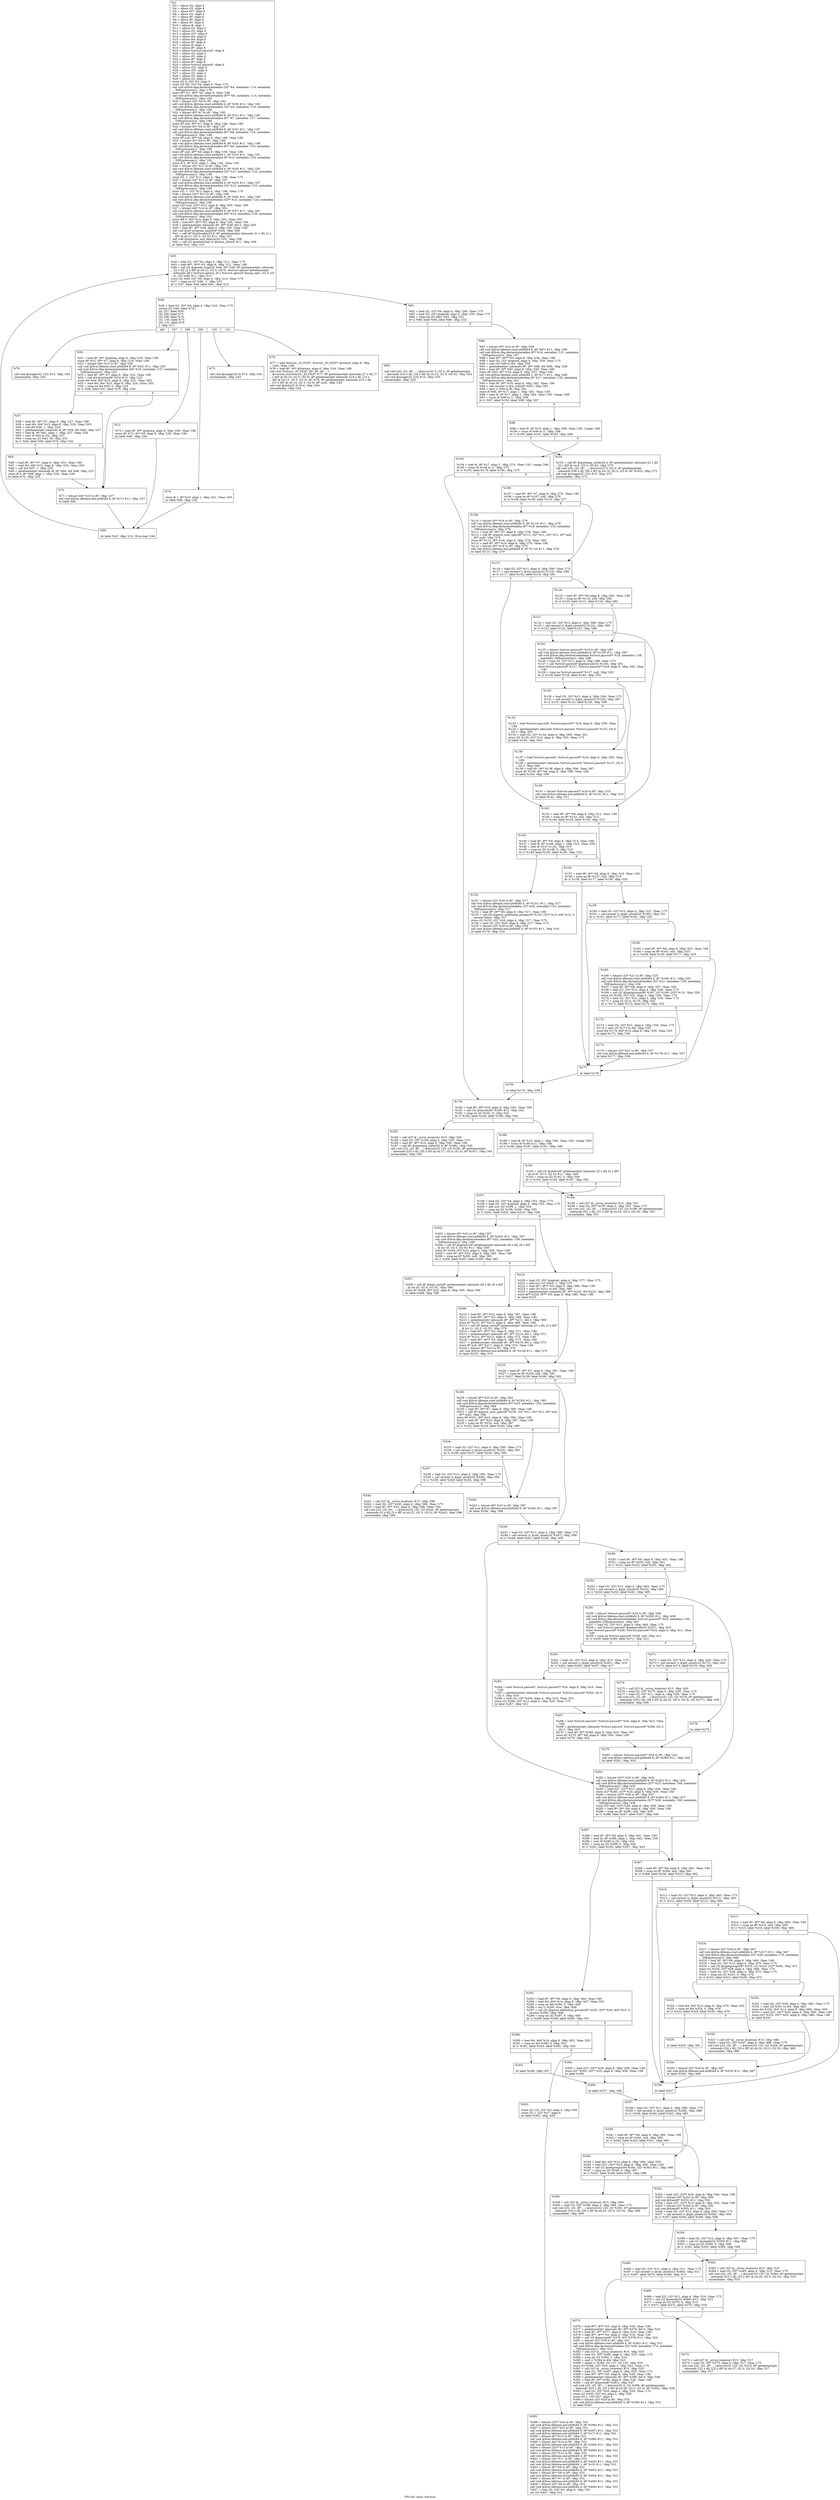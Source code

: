 digraph "CFG for 'main' function" {
	label="CFG for 'main' function";

	Node0x228e5c0 [shape=record,label="{%2:\l  %3 = alloca i32, align 4\l  %4 = alloca i32, align 4\l  %5 = alloca i8**, align 8\l  %6 = alloca i32, align 4\l  %7 = alloca i8*, align 8\l  %8 = alloca i8*, align 8\l  %9 = alloca i8*, align 8\l  %10 = alloca i8, align 1\l  %11 = alloca i32, align 4\l  %12 = alloca i32, align 4\l  %13 = alloca i32*, align 8\l  %14 = alloca i64, align 8\l  %15 = alloca i64, align 8\l  %16 = alloca i8*, align 8\l  %17 = alloca i8, align 1\l  %18 = alloca i8*, align 8\l  %19 = alloca %struct.passwd*, align 8\l  %20 = alloca i32, align 4\l  %21 = alloca i32, align 4\l  %22 = alloca i8*, align 8\l  %23 = alloca i8*, align 8\l  %24 = alloca %struct.passwd*, align 8\l  %25 = alloca i32*, align 8\l  %26 = alloca i32*, align 8\l  %27 = alloca i32, align 4\l  %28 = alloca i32, align 4\l  %29 = alloca i32, align 4\l  store i32 0, i32* %3, align 4\l  store i32 %0, i32* %4, align 4, !tbaa !175\l  call void @llvm.dbg.declare(metadata i32* %4, metadata !114, metadata\l... !DIExpression()), !dbg !179\l  store i8** %1, i8*** %5, align 8, !tbaa !180\l  call void @llvm.dbg.declare(metadata i8*** %5, metadata !115, metadata\l... !DIExpression()), !dbg !182\l  %30 = bitcast i32* %6 to i8*, !dbg !183\l  call void @llvm.lifetime.start.p0i8(i64 4, i8* %30) #11, !dbg !183\l  call void @llvm.dbg.declare(metadata i32* %6, metadata !116, metadata\l... !DIExpression()), !dbg !184\l  %31 = bitcast i8** %7 to i8*, !dbg !185\l  call void @llvm.lifetime.start.p0i8(i64 8, i8* %31) #11, !dbg !185\l  call void @llvm.dbg.declare(metadata i8** %7, metadata !117, metadata\l... !DIExpression()), !dbg !186\l  store i8* null, i8** %7, align 8, !dbg !186, !tbaa !180\l  %32 = bitcast i8** %8 to i8*, !dbg !187\l  call void @llvm.lifetime.start.p0i8(i64 8, i8* %32) #11, !dbg !187\l  call void @llvm.dbg.declare(metadata i8** %8, metadata !118, metadata\l... !DIExpression()), !dbg !188\l  store i8* null, i8** %8, align 8, !dbg !188, !tbaa !180\l  %33 = bitcast i8** %9 to i8*, !dbg !189\l  call void @llvm.lifetime.start.p0i8(i64 8, i8* %33) #11, !dbg !189\l  call void @llvm.dbg.declare(metadata i8** %9, metadata !119, metadata\l... !DIExpression()), !dbg !190\l  store i8* null, i8** %9, align 8, !dbg !190, !tbaa !180\l  call void @llvm.lifetime.start.p0i8(i64 1, i8* %10) #11, !dbg !191\l  call void @llvm.dbg.declare(metadata i8* %10, metadata !120, metadata\l... !DIExpression()), !dbg !192\l  store i8 0, i8* %10, align 1, !dbg !192, !tbaa !193\l  %34 = bitcast i32* %11 to i8*, !dbg !195\l  call void @llvm.lifetime.start.p0i8(i64 4, i8* %34) #11, !dbg !195\l  call void @llvm.dbg.declare(metadata i32* %11, metadata !122, metadata\l... !DIExpression()), !dbg !196\l  store i32 -1, i32* %11, align 4, !dbg !196, !tbaa !175\l  %35 = bitcast i32* %12 to i8*, !dbg !197\l  call void @llvm.lifetime.start.p0i8(i64 4, i8* %35) #11, !dbg !197\l  call void @llvm.dbg.declare(metadata i32* %12, metadata !123, metadata\l... !DIExpression()), !dbg !198\l  store i32 -1, i32* %12, align 4, !dbg !198, !tbaa !175\l  %36 = bitcast i32** %13 to i8*, !dbg !199\l  call void @llvm.lifetime.start.p0i8(i64 8, i8* %36) #11, !dbg !199\l  call void @llvm.dbg.declare(metadata i32** %13, metadata !124, metadata\l... !DIExpression()), !dbg !200\l  store i32* null, i32** %13, align 8, !dbg !200, !tbaa !180\l  %37 = bitcast i64* %14 to i8*, !dbg !201\l  call void @llvm.lifetime.start.p0i8(i64 8, i8* %37) #11, !dbg !201\l  call void @llvm.dbg.declare(metadata i64* %14, metadata !126, metadata\l... !DIExpression()), !dbg !202\l  store i64 0, i64* %14, align 8, !dbg !202, !tbaa !203\l  %38 = load i8**, i8*** %5, align 8, !dbg !205, !tbaa !180\l  %39 = getelementptr inbounds i8*, i8** %38, i64 0, !dbg !205\l  %40 = load i8*, i8** %39, align 8, !dbg !205, !tbaa !180\l  call void @set_program_name(i8* %40), !dbg !206\l  %41 = call i8* @setlocale(i32 6, i8* getelementptr inbounds ([1 x i8], [1 x\l... i8]* @.str.11, i32 0, i32 0)) #11, !dbg !207\l  call void @initialize_exit_failure(i32 125), !dbg !208\l  %42 = call i32 @atexit(void ()* @close_stdout) #11, !dbg !209\l  br label %43, !dbg !210\l}"];
	Node0x228e5c0 -> Node0x228e610;
	Node0x228e610 [shape=record,label="{%43:\l\l  %44 = load i32, i32* %4, align 4, !dbg !211, !tbaa !175\l  %45 = load i8**, i8*** %5, align 8, !dbg !212, !tbaa !180\l  %46 = call i32 @getopt_long(i32 %44, i8** %45, i8* getelementptr inbounds\l... ([2 x i8], [2 x i8]* @.str.12, i32 0, i32 0), %struct.option* getelementptr\l... inbounds ([6 x %struct.option], [6 x %struct.option]* @long_opts, i32 0, i32\l... 0), i32* null) #11, !dbg !213\l  store i32 %46, i32* %6, align 4, !dbg !214, !tbaa !175\l  %47 = icmp ne i32 %46, -1, !dbg !215\l  br i1 %47, label %48, label %81, !dbg !210\l|{<s0>T|<s1>F}}"];
	Node0x228e610:s0 -> Node0x228e660;
	Node0x228e610:s1 -> Node0x228e9d0;
	Node0x228e660 [shape=record,label="{%48:\l\l  %49 = load i32, i32* %6, align 4, !dbg !216, !tbaa !175\l  switch i32 %49, label %79 [\l    i32 257, label %50\l    i32 256, label %72\l    i32 258, label %74\l    i32 -130, label %75\l    i32 -131, label %76\l  ], !dbg !217\l|{<s0>def|<s1>257|<s2>256|<s3>258|<s4>-130|<s5>-131}}"];
	Node0x228e660:s0 -> Node0x228e930;
	Node0x228e660:s1 -> Node0x228e6b0;
	Node0x228e660:s2 -> Node0x228e7f0;
	Node0x228e660:s3 -> Node0x228e840;
	Node0x228e660:s4 -> Node0x228e890;
	Node0x228e660:s5 -> Node0x228e8e0;
	Node0x228e6b0 [shape=record,label="{%50:\l\l  %51 = load i8*, i8** @optarg, align 8, !dbg !218, !tbaa !180\l  store i8* %51, i8** %7, align 8, !dbg !219, !tbaa !180\l  %52 = bitcast i64* %15 to i8*, !dbg !220\l  call void @llvm.lifetime.start.p0i8(i64 8, i8* %52) #11, !dbg !220\l  call void @llvm.dbg.declare(metadata i64* %15, metadata !127, metadata\l... !DIExpression()), !dbg !221\l  %53 = load i8*, i8** %7, align 8, !dbg !222, !tbaa !180\l  %54 = call i64 @strlen(i8* %53) #12, !dbg !223\l  store i64 %54, i64* %15, align 8, !dbg !221, !tbaa !203\l  %55 = load i64, i64* %15, align 8, !dbg !224, !tbaa !203\l  %56 = icmp ne i64 %55, 0, !dbg !224\l  br i1 %56, label %57, label %70, !dbg !226\l|{<s0>T|<s1>F}}"];
	Node0x228e6b0:s0 -> Node0x228e700;
	Node0x228e6b0:s1 -> Node0x228e7a0;
	Node0x228e700 [shape=record,label="{%57:\l\l  %58 = load i8*, i8** %7, align 8, !dbg !227, !tbaa !180\l  %59 = load i64, i64* %15, align 8, !dbg !228, !tbaa !203\l  %60 = sub i64 %59, 1, !dbg !229\l  %61 = getelementptr inbounds i8, i8* %58, i64 %60, !dbg !227\l  %62 = load i8, i8* %61, align 1, !dbg !227, !tbaa !230\l  %63 = sext i8 %62 to i32, !dbg !227\l  %64 = icmp eq i32 %63, 58, !dbg !231\l  br i1 %64, label %65, label %70, !dbg !232\l|{<s0>T|<s1>F}}"];
	Node0x228e700:s0 -> Node0x228e750;
	Node0x228e700:s1 -> Node0x228e7a0;
	Node0x228e750 [shape=record,label="{%65:\l\l  %66 = load i8*, i8** %7, align 8, !dbg !233, !tbaa !180\l  %67 = load i64, i64* %15, align 8, !dbg !234, !tbaa !203\l  %68 = sub i64 %67, 1, !dbg !235\l  %69 = getelementptr inbounds i8, i8* %66, i64 %68, !dbg !233\l  store i8 0, i8* %69, align 1, !dbg !236, !tbaa !230\l  br label %70, !dbg !233\l}"];
	Node0x228e750 -> Node0x228e7a0;
	Node0x228e7a0 [shape=record,label="{%70:\l\l  %71 = bitcast i64* %15 to i8*, !dbg !237\l  call void @llvm.lifetime.end.p0i8(i64 8, i8* %71) #11, !dbg !237\l  br label %80\l}"];
	Node0x228e7a0 -> Node0x228e980;
	Node0x228e7f0 [shape=record,label="{%72:\l\l  %73 = load i8*, i8** @optarg, align 8, !dbg !238, !tbaa !180\l  store i8* %73, i8** %9, align 8, !dbg !239, !tbaa !180\l  br label %80, !dbg !240\l}"];
	Node0x228e7f0 -> Node0x228e980;
	Node0x228e840 [shape=record,label="{%74:\l\l  store i8 1, i8* %10, align 1, !dbg !241, !tbaa !193\l  br label %80, !dbg !242\l}"];
	Node0x228e840 -> Node0x228e980;
	Node0x228e890 [shape=record,label="{%75:\l\l  call void @usage(i32 0) #13, !dbg !243\l  unreachable, !dbg !243\l}"];
	Node0x228e8e0 [shape=record,label="{%76:\l\l  %77 = load %struct._IO_FILE*, %struct._IO_FILE** @stdout, align 8, !dbg\l... !244, !tbaa !180\l  %78 = load i8*, i8** @Version, align 8, !dbg !244, !tbaa !180\l  call void (%struct._IO_FILE*, i8*, i8*, i8*, ...)\l... @version_etc(%struct._IO_FILE* %77, i8* getelementptr inbounds ([7 x i8], [7\l... x i8]* @.str.10, i32 0, i32 0), i8* getelementptr inbounds ([14 x i8], [14 x\l... i8]* @.str.13, i32 0, i32 0), i8* %78, i8* getelementptr inbounds ([15 x i8],\l... [15 x i8]* @.str.14, i32 0, i32 0), i8* null), !dbg !244\l  call void @exit(i32 0) #14, !dbg !244\l  unreachable, !dbg !244\l}"];
	Node0x228e930 [shape=record,label="{%79:\l\l  call void @usage(i32 125) #13, !dbg !245\l  unreachable, !dbg !245\l}"];
	Node0x228e980 [shape=record,label="{%80:\l\l  br label %43, !dbg !210, !llvm.loop !246\l}"];
	Node0x228e980 -> Node0x228e610;
	Node0x228e9d0 [shape=record,label="{%81:\l\l  %82 = load i32, i32* %4, align 4, !dbg !248, !tbaa !175\l  %83 = load i32, i32* @optind, align 4, !dbg !250, !tbaa !175\l  %84 = icmp sle i32 %82, %83, !dbg !251\l  br i1 %84, label %85, label %86, !dbg !252\l|{<s0>T|<s1>F}}"];
	Node0x228e9d0:s0 -> Node0x228ea20;
	Node0x228e9d0:s1 -> Node0x228ea70;
	Node0x228ea20 [shape=record,label="{%85:\l\l  call void (i32, i32, i8*, ...) @error(i32 0, i32 0, i8* getelementptr\l... inbounds ([16 x i8], [16 x i8]* @.str.15, i32 0, i32 0)), !dbg !253\l  call void @usage(i32 125) #13, !dbg !255\l  unreachable, !dbg !255\l}"];
	Node0x228ea70 [shape=record,label="{%86:\l\l  %87 = bitcast i8** %16 to i8*, !dbg !256\l  call void @llvm.lifetime.start.p0i8(i64 8, i8* %87) #11, !dbg !256\l  call void @llvm.dbg.declare(metadata i8** %16, metadata !131, metadata\l... !DIExpression()), !dbg !257\l  %88 = load i8**, i8*** %5, align 8, !dbg !258, !tbaa !180\l  %89 = load i32, i32* @optind, align 4, !dbg !259, !tbaa !175\l  %90 = sext i32 %89 to i64, !dbg !258\l  %91 = getelementptr inbounds i8*, i8** %88, i64 %90, !dbg !258\l  %92 = load i8*, i8** %91, align 8, !dbg !258, !tbaa !180\l  store i8* %92, i8** %16, align 8, !dbg !257, !tbaa !180\l  call void @llvm.lifetime.start.p0i8(i64 1, i8* %17) #11, !dbg !260\l  call void @llvm.dbg.declare(metadata i8* %17, metadata !132, metadata\l... !DIExpression()), !dbg !261\l  %93 = load i8*, i8** %16, align 8, !dbg !262, !tbaa !180\l  %94 = call zeroext i1 @is_root(i8* %93), !dbg !263\l  %95 = zext i1 %94 to i8, !dbg !261\l  store i8 %95, i8* %17, align 1, !dbg !261, !tbaa !193\l  %96 = load i8, i8* %17, align 1, !dbg !264, !tbaa !193, !range !266\l  %97 = trunc i8 %96 to i1, !dbg !264\l  br i1 %97, label %103, label %98, !dbg !267\l|{<s0>T|<s1>F}}"];
	Node0x228ea70:s0 -> Node0x228eb60;
	Node0x228ea70:s1 -> Node0x228eac0;
	Node0x228eac0 [shape=record,label="{%98:\l\l  %99 = load i8, i8* %10, align 1, !dbg !268, !tbaa !193, !range !266\l  %100 = trunc i8 %99 to i1, !dbg !268\l  br i1 %100, label %101, label %103, !dbg !269\l|{<s0>T|<s1>F}}"];
	Node0x228eac0:s0 -> Node0x228eb10;
	Node0x228eac0:s1 -> Node0x228eb60;
	Node0x228eb10 [shape=record,label="{%101:\l\l  %102 = call i8* @quotearg_style(i32 4, i8* getelementptr inbounds ([2 x i8],\l... [2 x i8]* @.str.6, i32 0, i32 0)), !dbg !270\l  call void (i32, i32, i8*, ...) @error(i32 0, i32 0, i8* getelementptr\l... inbounds ([56 x i8], [56 x i8]* @.str.16, i32 0, i32 0), i8* %102), !dbg !272\l  call void @usage(i32 125) #13, !dbg !273\l  unreachable, !dbg !273\l}"];
	Node0x228eb60 [shape=record,label="{%103:\l\l  %104 = load i8, i8* %17, align 1, !dbg !274, !tbaa !193, !range !266\l  %105 = trunc i8 %104 to i1, !dbg !274\l  br i1 %105, label %179, label %106, !dbg !275\l|{<s0>T|<s1>F}}"];
	Node0x228eb60:s0 -> Node0x228f240;
	Node0x228eb60:s1 -> Node0x228ebb0;
	Node0x228ebb0 [shape=record,label="{%106:\l\l  %107 = load i8*, i8** %7, align 8, !dbg !276, !tbaa !180\l  %108 = icmp ne i8* %107, null, !dbg !276\l  br i1 %108, label %109, label %115, !dbg !277\l|{<s0>T|<s1>F}}"];
	Node0x228ebb0:s0 -> Node0x228ec00;
	Node0x228ebb0:s1 -> Node0x228ec50;
	Node0x228ec00 [shape=record,label="{%109:\l\l  %110 = bitcast i8** %18 to i8*, !dbg !278\l  call void @llvm.lifetime.start.p0i8(i64 8, i8* %110) #11, !dbg !278\l  call void @llvm.dbg.declare(metadata i8** %18, metadata !133, metadata\l... !DIExpression()), !dbg !278\l  %111 = load i8*, i8** %7, align 8, !dbg !278, !tbaa !180\l  %112 = call i8* @parse_user_spec(i8* %111, i32* %11, i32* %12, i8** null,\l... i8** null), !dbg !278\l  store i8* %112, i8** %18, align 8, !dbg !278, !tbaa !180\l  %113 = load i8*, i8** %18, align 8, !dbg !278, !tbaa !180\l  %114 = bitcast i8** %18 to i8*, !dbg !279\l  call void @llvm.lifetime.end.p0i8(i64 8, i8* %114) #11, !dbg !279\l  br label %115, !dbg !279\l}"];
	Node0x228ec00 -> Node0x228ec50;
	Node0x228ec50 [shape=record,label="{%115:\l\l  %116 = load i32, i32* %11, align 4, !dbg !280, !tbaa !175\l  %117 = call zeroext i1 @uid_unset(i32 %116), !dbg !280\l  br i1 %117, label %142, label %118, !dbg !281\l|{<s0>T|<s1>F}}"];
	Node0x228ec50:s0 -> Node0x228eed0;
	Node0x228ec50:s1 -> Node0x228eca0;
	Node0x228eca0 [shape=record,label="{%118:\l\l  %119 = load i8*, i8** %9, align 8, !dbg !282, !tbaa !180\l  %120 = icmp ne i8* %119, null, !dbg !282\l  br i1 %120, label %121, label %124, !dbg !283\l|{<s0>T|<s1>F}}"];
	Node0x228eca0:s0 -> Node0x228ecf0;
	Node0x228eca0:s1 -> Node0x228ed40;
	Node0x228ecf0 [shape=record,label="{%121:\l\l  %122 = load i32, i32* %12, align 4, !dbg !284, !tbaa !175\l  %123 = call zeroext i1 @gid_unset(i32 %122), !dbg !285\l  br i1 %123, label %124, label %142, !dbg !286\l|{<s0>T|<s1>F}}"];
	Node0x228ecf0:s0 -> Node0x228ed40;
	Node0x228ecf0:s1 -> Node0x228eed0;
	Node0x228ed40 [shape=record,label="{%124:\l\l  %125 = bitcast %struct.passwd** %19 to i8*, !dbg !287\l  call void @llvm.lifetime.start.p0i8(i64 8, i8* %125) #11, !dbg !287\l  call void @llvm.dbg.declare(metadata %struct.passwd** %19, metadata !138,\l... metadata !DIExpression()), !dbg !288\l  %126 = load i32, i32* %11, align 4, !dbg !289, !tbaa !175\l  %127 = call %struct.passwd* @getpwuid(i32 %126), !dbg !291\l  store %struct.passwd* %127, %struct.passwd** %19, align 8, !dbg !292, !tbaa\l... !180\l  %128 = icmp ne %struct.passwd* %127, null, !dbg !292\l  br i1 %128, label %129, label %140, !dbg !293\l|{<s0>T|<s1>F}}"];
	Node0x228ed40:s0 -> Node0x228ed90;
	Node0x228ed40:s1 -> Node0x228ee80;
	Node0x228ed90 [shape=record,label="{%129:\l\l  %130 = load i32, i32* %12, align 4, !dbg !294, !tbaa !175\l  %131 = call zeroext i1 @gid_unset(i32 %130), !dbg !297\l  br i1 %131, label %132, label %136, !dbg !298\l|{<s0>T|<s1>F}}"];
	Node0x228ed90:s0 -> Node0x228ede0;
	Node0x228ed90:s1 -> Node0x228ee30;
	Node0x228ede0 [shape=record,label="{%132:\l\l  %133 = load %struct.passwd*, %struct.passwd** %19, align 8, !dbg !299, !tbaa\l... !180\l  %134 = getelementptr inbounds %struct.passwd, %struct.passwd* %133, i32 0,\l... i32 3, !dbg !300\l  %135 = load i32, i32* %134, align 4, !dbg !300, !tbaa !301\l  store i32 %135, i32* %12, align 4, !dbg !303, !tbaa !175\l  br label %136, !dbg !304\l}"];
	Node0x228ede0 -> Node0x228ee30;
	Node0x228ee30 [shape=record,label="{%136:\l\l  %137 = load %struct.passwd*, %struct.passwd** %19, align 8, !dbg !305, !tbaa\l... !180\l  %138 = getelementptr inbounds %struct.passwd, %struct.passwd* %137, i32 0,\l... i32 0, !dbg !306\l  %139 = load i8*, i8** %138, align 8, !dbg !306, !tbaa !307\l  store i8* %139, i8** %8, align 8, !dbg !308, !tbaa !180\l  br label %140, !dbg !309\l}"];
	Node0x228ee30 -> Node0x228ee80;
	Node0x228ee80 [shape=record,label="{%140:\l\l  %141 = bitcast %struct.passwd** %19 to i8*, !dbg !310\l  call void @llvm.lifetime.end.p0i8(i64 8, i8* %141) #11, !dbg !310\l  br label %142, !dbg !311\l}"];
	Node0x228ee80 -> Node0x228eed0;
	Node0x228eed0 [shape=record,label="{%142:\l\l  %143 = load i8*, i8** %9, align 8, !dbg !312, !tbaa !180\l  %144 = icmp ne i8* %143, null, !dbg !312\l  br i1 %144, label %145, label %156, !dbg !313\l|{<s0>T|<s1>F}}"];
	Node0x228eed0:s0 -> Node0x228ef20;
	Node0x228eed0:s1 -> Node0x228efc0;
	Node0x228ef20 [shape=record,label="{%145:\l\l  %146 = load i8*, i8** %9, align 8, !dbg !314, !tbaa !180\l  %147 = load i8, i8* %146, align 1, !dbg !315, !tbaa !230\l  %148 = sext i8 %147 to i32, !dbg !315\l  %149 = icmp ne i32 %148, 0, !dbg !315\l  br i1 %149, label %150, label %156, !dbg !316\l|{<s0>T|<s1>F}}"];
	Node0x228ef20:s0 -> Node0x228ef70;
	Node0x228ef20:s1 -> Node0x228efc0;
	Node0x228ef70 [shape=record,label="{%150:\l\l  %151 = bitcast i32* %20 to i8*, !dbg !317\l  call void @llvm.lifetime.start.p0i8(i64 4, i8* %151) #11, !dbg !317\l  call void @llvm.dbg.declare(metadata i32* %20, metadata !153, metadata\l... !DIExpression()), !dbg !317\l  %152 = load i8*, i8** %9, align 8, !dbg !317, !tbaa !180\l  %153 = call i32 @parse_additional_groups(i8* %152, i32** %13, i64* %14, i1\l... zeroext false), !dbg !317\l  store i32 %153, i32* %20, align 4, !dbg !317, !tbaa !175\l  %154 = load i32, i32* %20, align 4, !dbg !317, !tbaa !175\l  %155 = bitcast i32* %20 to i8*, !dbg !318\l  call void @llvm.lifetime.end.p0i8(i64 4, i8* %155) #11, !dbg !318\l  br label %178, !dbg !318\l}"];
	Node0x228ef70 -> Node0x228f1f0;
	Node0x228efc0 [shape=record,label="{%156:\l\l  %157 = load i8*, i8** %9, align 8, !dbg !319, !tbaa !180\l  %158 = icmp ne i8* %157, null, !dbg !319\l  br i1 %158, label %177, label %159, !dbg !320\l|{<s0>T|<s1>F}}"];
	Node0x228efc0:s0 -> Node0x228f1a0;
	Node0x228efc0:s1 -> Node0x228f010;
	Node0x228f010 [shape=record,label="{%159:\l\l  %160 = load i32, i32* %12, align 4, !dbg !321, !tbaa !175\l  %161 = call zeroext i1 @gid_unset(i32 %160), !dbg !321\l  br i1 %161, label %177, label %162, !dbg !322\l|{<s0>T|<s1>F}}"];
	Node0x228f010:s0 -> Node0x228f1a0;
	Node0x228f010:s1 -> Node0x228f060;
	Node0x228f060 [shape=record,label="{%162:\l\l  %163 = load i8*, i8** %8, align 8, !dbg !323, !tbaa !180\l  %164 = icmp ne i8* %163, null, !dbg !323\l  br i1 %164, label %165, label %177, !dbg !324\l|{<s0>T|<s1>F}}"];
	Node0x228f060:s0 -> Node0x228f0b0;
	Node0x228f060:s1 -> Node0x228f1a0;
	Node0x228f0b0 [shape=record,label="{%165:\l\l  %166 = bitcast i32* %21 to i8*, !dbg !325\l  call void @llvm.lifetime.start.p0i8(i64 4, i8* %166) #11, !dbg !325\l  call void @llvm.dbg.declare(metadata i32* %21, metadata !156, metadata\l... !DIExpression()), !dbg !326\l  %167 = load i8*, i8** %8, align 8, !dbg !327, !tbaa !180\l  %168 = load i32, i32* %12, align 4, !dbg !328, !tbaa !175\l  %169 = call i32 @xgetgroups(i8* %167, i32 %168, i32** %13), !dbg !329\l  store i32 %169, i32* %21, align 4, !dbg !326, !tbaa !175\l  %170 = load i32, i32* %21, align 4, !dbg !330, !tbaa !175\l  %171 = icmp slt i32 0, %170, !dbg !332\l  br i1 %171, label %172, label %175, !dbg !333\l|{<s0>T|<s1>F}}"];
	Node0x228f0b0:s0 -> Node0x228f100;
	Node0x228f0b0:s1 -> Node0x228f150;
	Node0x228f100 [shape=record,label="{%172:\l\l  %173 = load i32, i32* %21, align 4, !dbg !334, !tbaa !175\l  %174 = sext i32 %173 to i64, !dbg !334\l  store i64 %174, i64* %14, align 8, !dbg !335, !tbaa !203\l  br label %175, !dbg !336\l}"];
	Node0x228f100 -> Node0x228f150;
	Node0x228f150 [shape=record,label="{%175:\l\l  %176 = bitcast i32* %21 to i8*, !dbg !337\l  call void @llvm.lifetime.end.p0i8(i64 4, i8* %176) #11, !dbg !337\l  br label %177, !dbg !338\l}"];
	Node0x228f150 -> Node0x228f1a0;
	Node0x228f1a0 [shape=record,label="{%177:\l\l  br label %178\l}"];
	Node0x228f1a0 -> Node0x228f1f0;
	Node0x228f1f0 [shape=record,label="{%178:\l\l  br label %179, !dbg !339\l}"];
	Node0x228f1f0 -> Node0x228f240;
	Node0x228f240 [shape=record,label="{%179:\l\l  %180 = load i8*, i8** %16, align 8, !dbg !340, !tbaa !180\l  %181 = call i32 @chroot(i8* %180) #11, !dbg !342\l  %182 = icmp ne i32 %181, 0, !dbg !343\l  br i1 %182, label %183, label %188, !dbg !344\l|{<s0>T|<s1>F}}"];
	Node0x228f240:s0 -> Node0x228f290;
	Node0x228f240:s1 -> Node0x228f2e0;
	Node0x228f290 [shape=record,label="{%183:\l\l  %184 = call i32* @__errno_location() #15, !dbg !345\l  %185 = load i32, i32* %184, align 4, !dbg !345, !tbaa !175\l  %186 = load i8*, i8** %16, align 8, !dbg !345, !tbaa !180\l  %187 = call i8* @quotearg_style(i32 4, i8* %186), !dbg !345\l  call void (i32, i32, i8*, ...) @error(i32 125, i32 %185, i8* getelementptr\l... inbounds ([35 x i8], [35 x i8]* @.str.17, i32 0, i32 0), i8* %187), !dbg !345\l  unreachable, !dbg !345\l}"];
	Node0x228f2e0 [shape=record,label="{%188:\l\l  %189 = load i8, i8* %10, align 1, !dbg !346, !tbaa !193, !range !266\l  %190 = trunc i8 %189 to i1, !dbg !346\l  br i1 %190, label %197, label %191, !dbg !348\l|{<s0>T|<s1>F}}"];
	Node0x228f2e0:s0 -> Node0x228f3d0;
	Node0x228f2e0:s1 -> Node0x228f330;
	Node0x228f330 [shape=record,label="{%191:\l\l  %192 = call i32 @chdir(i8* getelementptr inbounds ([2 x i8], [2 x i8]*\l... @.str.6, i32 0, i32 0)) #11, !dbg !349\l  %193 = icmp ne i32 %192, 0, !dbg !349\l  br i1 %193, label %194, label %197, !dbg !350\l|{<s0>T|<s1>F}}"];
	Node0x228f330:s0 -> Node0x228f380;
	Node0x228f330:s1 -> Node0x228f3d0;
	Node0x228f380 [shape=record,label="{%194:\l\l  %195 = call i32* @__errno_location() #15, !dbg !351\l  %196 = load i32, i32* %195, align 4, !dbg !351, !tbaa !175\l  call void (i32, i32, i8*, ...) @error(i32 125, i32 %196, i8* getelementptr\l... inbounds ([31 x i8], [31 x i8]* @.str.18, i32 0, i32 0)), !dbg !351\l  unreachable, !dbg !351\l}"];
	Node0x228f3d0 [shape=record,label="{%197:\l\l  %198 = load i32, i32* %4, align 4, !dbg !352, !tbaa !175\l  %199 = load i32, i32* @optind, align 4, !dbg !353, !tbaa !175\l  %200 = add nsw i32 %199, 1, !dbg !354\l  %201 = icmp eq i32 %198, %200, !dbg !355\l  br i1 %201, label %202, label %219, !dbg !356\l|{<s0>T|<s1>F}}"];
	Node0x228f3d0:s0 -> Node0x228f420;
	Node0x228f3d0:s1 -> Node0x228f510;
	Node0x228f420 [shape=record,label="{%202:\l\l  %203 = bitcast i8** %22 to i8*, !dbg !357\l  call void @llvm.lifetime.start.p0i8(i64 8, i8* %203) #11, !dbg !357\l  call void @llvm.dbg.declare(metadata i8** %22, metadata !159, metadata\l... !DIExpression()), !dbg !358\l  %204 = call i8* @getenv(i8* getelementptr inbounds ([6 x i8], [6 x i8]*\l... @.str.19, i32 0, i32 0)) #11, !dbg !359\l  store i8* %204, i8** %22, align 8, !dbg !358, !tbaa !180\l  %205 = load i8*, i8** %22, align 8, !dbg !360, !tbaa !180\l  %206 = icmp eq i8* %205, null, !dbg !362\l  br i1 %206, label %207, label %209, !dbg !363\l|{<s0>T|<s1>F}}"];
	Node0x228f420:s0 -> Node0x228f470;
	Node0x228f420:s1 -> Node0x228f4c0;
	Node0x228f470 [shape=record,label="{%207:\l\l  %208 = call i8* @bad_cast(i8* getelementptr inbounds ([8 x i8], [8 x i8]*\l... @.str.20, i32 0, i32 0)), !dbg !364\l  store i8* %208, i8** %22, align 8, !dbg !365, !tbaa !180\l  br label %209, !dbg !366\l}"];
	Node0x228f470 -> Node0x228f4c0;
	Node0x228f4c0 [shape=record,label="{%209:\l\l  %210 = load i8*, i8** %22, align 8, !dbg !367, !tbaa !180\l  %211 = load i8**, i8*** %5, align 8, !dbg !368, !tbaa !180\l  %212 = getelementptr inbounds i8*, i8** %211, i64 0, !dbg !368\l  store i8* %210, i8** %212, align 8, !dbg !369, !tbaa !180\l  %213 = call i8* @bad_cast(i8* getelementptr inbounds ([3 x i8], [3 x i8]*\l... @.str.21, i32 0, i32 0)), !dbg !370\l  %214 = load i8**, i8*** %5, align 8, !dbg !371, !tbaa !180\l  %215 = getelementptr inbounds i8*, i8** %214, i64 1, !dbg !371\l  store i8* %213, i8** %215, align 8, !dbg !372, !tbaa !180\l  %216 = load i8**, i8*** %5, align 8, !dbg !373, !tbaa !180\l  %217 = getelementptr inbounds i8*, i8** %216, i64 2, !dbg !373\l  store i8* null, i8** %217, align 8, !dbg !374, !tbaa !180\l  %218 = bitcast i8** %22 to i8*, !dbg !375\l  call void @llvm.lifetime.end.p0i8(i64 8, i8* %218) #11, !dbg !375\l  br label %225, !dbg !376\l}"];
	Node0x228f4c0 -> Node0x228f560;
	Node0x228f510 [shape=record,label="{%219:\l\l  %220 = load i32, i32* @optind, align 4, !dbg !377, !tbaa !175\l  %221 = add nsw i32 %220, 1, !dbg !379\l  %222 = load i8**, i8*** %5, align 8, !dbg !380, !tbaa !180\l  %223 = sext i32 %221 to i64, !dbg !380\l  %224 = getelementptr inbounds i8*, i8** %222, i64 %223, !dbg !380\l  store i8** %224, i8*** %5, align 8, !dbg !380, !tbaa !180\l  br label %225\l}"];
	Node0x228f510 -> Node0x228f560;
	Node0x228f560 [shape=record,label="{%225:\l\l  %226 = load i8*, i8** %7, align 8, !dbg !381, !tbaa !180\l  %227 = icmp ne i8* %226, null, !dbg !381\l  br i1 %227, label %228, label %246, !dbg !382\l|{<s0>T|<s1>F}}"];
	Node0x228f560:s0 -> Node0x228f5b0;
	Node0x228f560:s1 -> Node0x228f740;
	Node0x228f5b0 [shape=record,label="{%228:\l\l  %229 = bitcast i8** %23 to i8*, !dbg !383\l  call void @llvm.lifetime.start.p0i8(i64 8, i8* %229) #11, !dbg !383\l  call void @llvm.dbg.declare(metadata i8** %23, metadata !162, metadata\l... !DIExpression()), !dbg !384\l  %230 = load i8*, i8** %7, align 8, !dbg !385, !tbaa !180\l  %231 = call i8* @parse_user_spec(i8* %230, i32* %11, i32* %12, i8** null,\l... i8** null), !dbg !386\l  store i8* %231, i8** %23, align 8, !dbg !384, !tbaa !180\l  %232 = load i8*, i8** %23, align 8, !dbg !387, !tbaa !180\l  %233 = icmp ne i8* %232, null, !dbg !387\l  br i1 %233, label %234, label %244, !dbg !389\l|{<s0>T|<s1>F}}"];
	Node0x228f5b0:s0 -> Node0x228f600;
	Node0x228f5b0:s1 -> Node0x228f6f0;
	Node0x228f600 [shape=record,label="{%234:\l\l  %235 = load i32, i32* %11, align 4, !dbg !390, !tbaa !175\l  %236 = call zeroext i1 @uid_unset(i32 %235), !dbg !391\l  br i1 %236, label %237, label %244, !dbg !392\l|{<s0>T|<s1>F}}"];
	Node0x228f600:s0 -> Node0x228f650;
	Node0x228f600:s1 -> Node0x228f6f0;
	Node0x228f650 [shape=record,label="{%237:\l\l  %238 = load i32, i32* %12, align 4, !dbg !393, !tbaa !175\l  %239 = call zeroext i1 @gid_unset(i32 %238), !dbg !394\l  br i1 %239, label %240, label %244, !dbg !395\l|{<s0>T|<s1>F}}"];
	Node0x228f650:s0 -> Node0x228f6a0;
	Node0x228f650:s1 -> Node0x228f6f0;
	Node0x228f6a0 [shape=record,label="{%240:\l\l  %241 = call i32* @__errno_location() #15, !dbg !396\l  %242 = load i32, i32* %241, align 4, !dbg !396, !tbaa !175\l  %243 = load i8*, i8** %23, align 8, !dbg !396, !tbaa !180\l  call void (i32, i32, i8*, ...) @error(i32 125, i32 %242, i8* getelementptr\l... inbounds ([3 x i8], [3 x i8]* @.str.22, i32 0, i32 0), i8* %243), !dbg !396\l  unreachable, !dbg !396\l}"];
	Node0x228f6f0 [shape=record,label="{%244:\l\l  %245 = bitcast i8** %23 to i8*, !dbg !397\l  call void @llvm.lifetime.end.p0i8(i64 8, i8* %245) #11, !dbg !397\l  br label %246, !dbg !398\l}"];
	Node0x228f6f0 -> Node0x228f740;
	Node0x228f740 [shape=record,label="{%246:\l\l  %247 = load i32, i32* %11, align 4, !dbg !399, !tbaa !175\l  %248 = call zeroext i1 @uid_unset(i32 %247), !dbg !399\l  br i1 %248, label %281, label %249, !dbg !400\l|{<s0>T|<s1>F}}"];
	Node0x228f740:s0 -> Node0x228fab0;
	Node0x228f740:s1 -> Node0x228f790;
	Node0x228f790 [shape=record,label="{%249:\l\l  %250 = load i8*, i8** %9, align 8, !dbg !401, !tbaa !180\l  %251 = icmp ne i8* %250, null, !dbg !401\l  br i1 %251, label %252, label %255, !dbg !402\l|{<s0>T|<s1>F}}"];
	Node0x228f790:s0 -> Node0x228f7e0;
	Node0x228f790:s1 -> Node0x228f830;
	Node0x228f7e0 [shape=record,label="{%252:\l\l  %253 = load i32, i32* %12, align 4, !dbg !403, !tbaa !175\l  %254 = call zeroext i1 @gid_unset(i32 %253), !dbg !404\l  br i1 %254, label %255, label %281, !dbg !405\l|{<s0>T|<s1>F}}"];
	Node0x228f7e0:s0 -> Node0x228f830;
	Node0x228f7e0:s1 -> Node0x228fab0;
	Node0x228f830 [shape=record,label="{%255:\l\l  %256 = bitcast %struct.passwd** %24 to i8*, !dbg !406\l  call void @llvm.lifetime.start.p0i8(i64 8, i8* %256) #11, !dbg !406\l  call void @llvm.dbg.declare(metadata %struct.passwd** %24, metadata !165,\l... metadata !DIExpression()), !dbg !407\l  %257 = load i32, i32* %11, align 4, !dbg !408, !tbaa !175\l  %258 = call %struct.passwd* @getpwuid(i32 %257), !dbg !410\l  store %struct.passwd* %258, %struct.passwd** %24, align 8, !dbg !411, !tbaa\l... !180\l  %259 = icmp ne %struct.passwd* %258, null, !dbg !411\l  br i1 %259, label %260, label %271, !dbg !412\l|{<s0>T|<s1>F}}"];
	Node0x228f830:s0 -> Node0x228f880;
	Node0x228f830:s1 -> Node0x228f970;
	Node0x228f880 [shape=record,label="{%260:\l\l  %261 = load i32, i32* %12, align 4, !dbg !413, !tbaa !175\l  %262 = call zeroext i1 @gid_unset(i32 %261), !dbg !416\l  br i1 %262, label %263, label %267, !dbg !417\l|{<s0>T|<s1>F}}"];
	Node0x228f880:s0 -> Node0x228f8d0;
	Node0x228f880:s1 -> Node0x228f920;
	Node0x228f8d0 [shape=record,label="{%263:\l\l  %264 = load %struct.passwd*, %struct.passwd** %24, align 8, !dbg !418, !tbaa\l... !180\l  %265 = getelementptr inbounds %struct.passwd, %struct.passwd* %264, i32 0,\l... i32 3, !dbg !419\l  %266 = load i32, i32* %265, align 4, !dbg !419, !tbaa !301\l  store i32 %266, i32* %12, align 4, !dbg !420, !tbaa !175\l  br label %267, !dbg !421\l}"];
	Node0x228f8d0 -> Node0x228f920;
	Node0x228f920 [shape=record,label="{%267:\l\l  %268 = load %struct.passwd*, %struct.passwd** %24, align 8, !dbg !422, !tbaa\l... !180\l  %269 = getelementptr inbounds %struct.passwd, %struct.passwd* %268, i32 0,\l... i32 0, !dbg !423\l  %270 = load i8*, i8** %269, align 8, !dbg !423, !tbaa !307\l  store i8* %270, i8** %8, align 8, !dbg !424, !tbaa !180\l  br label %279, !dbg !425\l}"];
	Node0x228f920 -> Node0x228fa60;
	Node0x228f970 [shape=record,label="{%271:\l\l  %272 = load i32, i32* %12, align 4, !dbg !426, !tbaa !175\l  %273 = call zeroext i1 @gid_unset(i32 %272), !dbg !428\l  br i1 %273, label %274, label %278, !dbg !429\l|{<s0>T|<s1>F}}"];
	Node0x228f970:s0 -> Node0x228f9c0;
	Node0x228f970:s1 -> Node0x228fa10;
	Node0x228f9c0 [shape=record,label="{%274:\l\l  %275 = call i32* @__errno_location() #15, !dbg !430\l  %276 = load i32, i32* %275, align 4, !dbg !430, !tbaa !175\l  %277 = load i32, i32* %11, align 4, !dbg !430, !tbaa !175\l  call void (i32, i32, i8*, ...) @error(i32 125, i32 %276, i8* getelementptr\l... inbounds ([39 x i8], [39 x i8]* @.str.23, i32 0, i32 0), i32 %277), !dbg !430\l  unreachable, !dbg !430\l}"];
	Node0x228fa10 [shape=record,label="{%278:\l\l  br label %279\l}"];
	Node0x228fa10 -> Node0x228fa60;
	Node0x228fa60 [shape=record,label="{%279:\l\l  %280 = bitcast %struct.passwd** %24 to i8*, !dbg !432\l  call void @llvm.lifetime.end.p0i8(i64 8, i8* %280) #11, !dbg !432\l  br label %281, !dbg !433\l}"];
	Node0x228fa60 -> Node0x228fab0;
	Node0x228fab0 [shape=record,label="{%281:\l\l  %282 = bitcast i32** %25 to i8*, !dbg !434\l  call void @llvm.lifetime.start.p0i8(i64 8, i8* %282) #11, !dbg !434\l  call void @llvm.dbg.declare(metadata i32** %25, metadata !168, metadata\l... !DIExpression()), !dbg !435\l  %283 = load i32*, i32** %13, align 8, !dbg !436, !tbaa !180\l  store i32* %283, i32** %25, align 8, !dbg !435, !tbaa !180\l  %284 = bitcast i32** %26 to i8*, !dbg !437\l  call void @llvm.lifetime.start.p0i8(i64 8, i8* %284) #11, !dbg !437\l  call void @llvm.dbg.declare(metadata i32** %26, metadata !169, metadata\l... !DIExpression()), !dbg !438\l  store i32* null, i32** %26, align 8, !dbg !438, !tbaa !180\l  %285 = load i8*, i8** %9, align 8, !dbg !439, !tbaa !180\l  %286 = icmp ne i8* %285, null, !dbg !439\l  br i1 %286, label %287, label %307, !dbg !440\l|{<s0>T|<s1>F}}"];
	Node0x228fab0:s0 -> Node0x228fb00;
	Node0x228fab0:s1 -> Node0x228fd30;
	Node0x228fb00 [shape=record,label="{%287:\l\l  %288 = load i8*, i8** %9, align 8, !dbg !441, !tbaa !180\l  %289 = load i8, i8* %288, align 1, !dbg !442, !tbaa !230\l  %290 = sext i8 %289 to i32, !dbg !442\l  %291 = icmp ne i32 %290, 0, !dbg !442\l  br i1 %291, label %292, label %307, !dbg !443\l|{<s0>T|<s1>F}}"];
	Node0x228fb00:s0 -> Node0x228fb50;
	Node0x228fb00:s1 -> Node0x228fd30;
	Node0x228fb50 [shape=record,label="{%292:\l\l  %293 = load i8*, i8** %9, align 8, !dbg !444, !tbaa !180\l  %294 = load i64, i64* %14, align 8, !dbg !447, !tbaa !203\l  %295 = icmp ne i64 %294, 0, !dbg !448\l  %296 = xor i1 %295, true, !dbg !448\l  %297 = call i32 @parse_additional_groups(i8* %293, i32** %26, i64* %14, i1\l... zeroext %296), !dbg !449\l  %298 = icmp ne i32 %297, 0, !dbg !450\l  br i1 %298, label %299, label %304, !dbg !451\l|{<s0>T|<s1>F}}"];
	Node0x228fb50:s0 -> Node0x228fba0;
	Node0x228fb50:s1 -> Node0x228fc90;
	Node0x228fba0 [shape=record,label="{%299:\l\l  %300 = load i64, i64* %14, align 8, !dbg !452, !tbaa !203\l  %301 = icmp ne i64 %300, 0, !dbg !452\l  br i1 %301, label %303, label %302, !dbg !455\l|{<s0>T|<s1>F}}"];
	Node0x228fba0:s0 -> Node0x228fc40;
	Node0x228fba0:s1 -> Node0x228fbf0;
	Node0x228fbf0 [shape=record,label="{%302:\l\l  store i32 125, i32* %3, align 4, !dbg !456\l  store i32 1, i32* %27, align 4\l  br label %395, !dbg !456\l}"];
	Node0x228fbf0 -> Node0x22903c0;
	Node0x228fc40 [shape=record,label="{%303:\l\l  br label %306, !dbg !457\l}"];
	Node0x228fc40 -> Node0x228fce0;
	Node0x228fc90 [shape=record,label="{%304:\l\l  %305 = load i32*, i32** %26, align 8, !dbg !458, !tbaa !180\l  store i32* %305, i32** %25, align 8, !dbg !459, !tbaa !180\l  br label %306\l}"];
	Node0x228fc90 -> Node0x228fce0;
	Node0x228fce0 [shape=record,label="{%306:\l\l  br label %337, !dbg !460\l}"];
	Node0x228fce0 -> Node0x2290050;
	Node0x228fd30 [shape=record,label="{%307:\l\l  %308 = load i8*, i8** %9, align 8, !dbg !461, !tbaa !180\l  %309 = icmp ne i8* %308, null, !dbg !461\l  br i1 %309, label %336, label %310, !dbg !462\l|{<s0>T|<s1>F}}"];
	Node0x228fd30:s0 -> Node0x2290000;
	Node0x228fd30:s1 -> Node0x228fd80;
	Node0x228fd80 [shape=record,label="{%310:\l\l  %311 = load i32, i32* %12, align 4, !dbg !463, !tbaa !175\l  %312 = call zeroext i1 @gid_unset(i32 %311), !dbg !463\l  br i1 %312, label %336, label %313, !dbg !464\l|{<s0>T|<s1>F}}"];
	Node0x228fd80:s0 -> Node0x2290000;
	Node0x228fd80:s1 -> Node0x228fdd0;
	Node0x228fdd0 [shape=record,label="{%313:\l\l  %314 = load i8*, i8** %8, align 8, !dbg !465, !tbaa !180\l  %315 = icmp ne i8* %314, null, !dbg !465\l  br i1 %315, label %316, label %336, !dbg !466\l|{<s0>T|<s1>F}}"];
	Node0x228fdd0:s0 -> Node0x228fe20;
	Node0x228fdd0:s1 -> Node0x2290000;
	Node0x228fe20 [shape=record,label="{%316:\l\l  %317 = bitcast i32* %28 to i8*, !dbg !467\l  call void @llvm.lifetime.start.p0i8(i64 4, i8* %317) #11, !dbg !467\l  call void @llvm.dbg.declare(metadata i32* %28, metadata !170, metadata\l... !DIExpression()), !dbg !468\l  %318 = load i8*, i8** %8, align 8, !dbg !469, !tbaa !180\l  %319 = load i32, i32* %12, align 4, !dbg !470, !tbaa !175\l  %320 = call i32 @xgetgroups(i8* %318, i32 %319, i32** %26), !dbg !471\l  store i32 %320, i32* %28, align 4, !dbg !468, !tbaa !175\l  %321 = load i32, i32* %28, align 4, !dbg !472, !tbaa !175\l  %322 = icmp sle i32 %321, 0, !dbg !474\l  br i1 %322, label %323, label %330, !dbg !475\l|{<s0>T|<s1>F}}"];
	Node0x228fe20:s0 -> Node0x228fe70;
	Node0x228fe20:s1 -> Node0x228ff60;
	Node0x228fe70 [shape=record,label="{%323:\l\l  %324 = load i64, i64* %14, align 8, !dbg !476, !tbaa !203\l  %325 = icmp ne i64 %324, 0, !dbg !476\l  br i1 %325, label %329, label %326, !dbg !479\l|{<s0>T|<s1>F}}"];
	Node0x228fe70:s0 -> Node0x228ff10;
	Node0x228fe70:s1 -> Node0x228fec0;
	Node0x228fec0 [shape=record,label="{%326:\l\l  %327 = call i32* @__errno_location() #15, !dbg !480\l  %328 = load i32, i32* %327, align 4, !dbg !480, !tbaa !175\l  call void (i32, i32, i8*, ...) @error(i32 125, i32 %328, i8* getelementptr\l... inbounds ([34 x i8], [34 x i8]* @.str.24, i32 0, i32 0)), !dbg !480\l  unreachable, !dbg !480\l}"];
	Node0x228ff10 [shape=record,label="{%329:\l\l  br label %334, !dbg !481\l}"];
	Node0x228ff10 -> Node0x228ffb0;
	Node0x228ff60 [shape=record,label="{%330:\l\l  %331 = load i32, i32* %28, align 4, !dbg !482, !tbaa !175\l  %332 = sext i32 %331 to i64, !dbg !482\l  store i64 %332, i64* %14, align 8, !dbg !484, !tbaa !203\l  %333 = load i32*, i32** %26, align 8, !dbg !485, !tbaa !180\l  store i32* %333, i32** %25, align 8, !dbg !486, !tbaa !180\l  br label %334\l}"];
	Node0x228ff60 -> Node0x228ffb0;
	Node0x228ffb0 [shape=record,label="{%334:\l\l  %335 = bitcast i32* %28 to i8*, !dbg !487\l  call void @llvm.lifetime.end.p0i8(i64 4, i8* %335) #11, !dbg !487\l  br label %336, !dbg !488\l}"];
	Node0x228ffb0 -> Node0x2290000;
	Node0x2290000 [shape=record,label="{%336:\l\l  br label %337\l}"];
	Node0x2290000 -> Node0x2290050;
	Node0x2290050 [shape=record,label="{%337:\l\l  %338 = load i32, i32* %11, align 4, !dbg !489, !tbaa !175\l  %339 = call zeroext i1 @uid_unset(i32 %338), !dbg !489\l  br i1 %339, label %340, label %343, !dbg !491\l|{<s0>T|<s1>F}}"];
	Node0x2290050:s0 -> Node0x22900a0;
	Node0x2290050:s1 -> Node0x22900f0;
	Node0x22900a0 [shape=record,label="{%340:\l\l  %341 = load i8*, i8** %9, align 8, !dbg !492, !tbaa !180\l  %342 = icmp ne i8* %341, null, !dbg !492\l  br i1 %342, label %343, label %351, !dbg !493\l|{<s0>T|<s1>F}}"];
	Node0x22900a0:s0 -> Node0x22900f0;
	Node0x22900a0:s1 -> Node0x2290190;
	Node0x22900f0 [shape=record,label="{%343:\l\l  %344 = load i64, i64* %14, align 8, !dbg !494, !tbaa !203\l  %345 = load i32*, i32** %25, align 8, !dbg !495, !tbaa !180\l  %346 = call i32 @setgroups(i64 %344, i32* %345) #11, !dbg !496\l  %347 = icmp ne i32 %346, 0, !dbg !497\l  br i1 %347, label %348, label %351, !dbg !498\l|{<s0>T|<s1>F}}"];
	Node0x22900f0:s0 -> Node0x2290140;
	Node0x22900f0:s1 -> Node0x2290190;
	Node0x2290140 [shape=record,label="{%348:\l\l  %349 = call i32* @__errno_location() #15, !dbg !499\l  %350 = load i32, i32* %349, align 4, !dbg !499, !tbaa !175\l  call void (i32, i32, i8*, ...) @error(i32 125, i32 %350, i8* getelementptr\l... inbounds ([34 x i8], [34 x i8]* @.str.25, i32 0, i32 0)), !dbg !499\l  unreachable, !dbg !499\l}"];
	Node0x2290190 [shape=record,label="{%351:\l\l  %352 = load i32*, i32** %26, align 8, !dbg !500, !tbaa !180\l  %353 = bitcast i32* %352 to i8*, !dbg !500\l  call void @free(i8* %353) #11, !dbg !501\l  %354 = load i32*, i32** %13, align 8, !dbg !502, !tbaa !180\l  %355 = bitcast i32* %354 to i8*, !dbg !502\l  call void @free(i8* %355) #11, !dbg !503\l  %356 = load i32, i32* %12, align 4, !dbg !504, !tbaa !175\l  %357 = call zeroext i1 @gid_unset(i32 %356), !dbg !504\l  br i1 %357, label %365, label %358, !dbg !506\l|{<s0>T|<s1>F}}"];
	Node0x2290190:s0 -> Node0x2290280;
	Node0x2290190:s1 -> Node0x22901e0;
	Node0x22901e0 [shape=record,label="{%358:\l\l  %359 = load i32, i32* %12, align 4, !dbg !507, !tbaa !175\l  %360 = call i32 @setgid(i32 %359) #11, !dbg !508\l  %361 = icmp ne i32 %360, 0, !dbg !508\l  br i1 %361, label %362, label %365, !dbg !509\l|{<s0>T|<s1>F}}"];
	Node0x22901e0:s0 -> Node0x2290230;
	Node0x22901e0:s1 -> Node0x2290280;
	Node0x2290230 [shape=record,label="{%362:\l\l  %363 = call i32* @__errno_location() #15, !dbg !510\l  %364 = load i32, i32* %363, align 4, !dbg !510, !tbaa !175\l  call void (i32, i32, i8*, ...) @error(i32 125, i32 %364, i8* getelementptr\l... inbounds ([23 x i8], [23 x i8]* @.str.26, i32 0, i32 0)), !dbg !510\l  unreachable, !dbg !510\l}"];
	Node0x2290280 [shape=record,label="{%365:\l\l  %366 = load i32, i32* %11, align 4, !dbg !511, !tbaa !175\l  %367 = call zeroext i1 @uid_unset(i32 %366), !dbg !511\l  br i1 %367, label %375, label %368, !dbg !513\l|{<s0>T|<s1>F}}"];
	Node0x2290280:s0 -> Node0x2290370;
	Node0x2290280:s1 -> Node0x22902d0;
	Node0x22902d0 [shape=record,label="{%368:\l\l  %369 = load i32, i32* %11, align 4, !dbg !514, !tbaa !175\l  %370 = call i32 @setuid(i32 %369) #11, !dbg !515\l  %371 = icmp ne i32 %370, 0, !dbg !515\l  br i1 %371, label %372, label %375, !dbg !516\l|{<s0>T|<s1>F}}"];
	Node0x22902d0:s0 -> Node0x2290320;
	Node0x22902d0:s1 -> Node0x2290370;
	Node0x2290320 [shape=record,label="{%372:\l\l  %373 = call i32* @__errno_location() #15, !dbg !517\l  %374 = load i32, i32* %373, align 4, !dbg !517, !tbaa !175\l  call void (i32, i32, i8*, ...) @error(i32 125, i32 %374, i8* getelementptr\l... inbounds ([22 x i8], [22 x i8]* @.str.27, i32 0, i32 0)), !dbg !517\l  unreachable, !dbg !517\l}"];
	Node0x2290370 [shape=record,label="{%375:\l\l  %376 = load i8**, i8*** %5, align 8, !dbg !518, !tbaa !180\l  %377 = getelementptr inbounds i8*, i8** %376, i64 0, !dbg !518\l  %378 = load i8*, i8** %377, align 8, !dbg !518, !tbaa !180\l  %379 = load i8**, i8*** %5, align 8, !dbg !519, !tbaa !180\l  %380 = call i32 @execvp(i8* %378, i8** %379) #11, !dbg !520\l  %381 = bitcast i32* %29 to i8*, !dbg !521\l  call void @llvm.lifetime.start.p0i8(i64 4, i8* %381) #11, !dbg !521\l  call void @llvm.dbg.declare(metadata i32* %29, metadata !174, metadata\l... !DIExpression()), !dbg !522\l  %382 = call i32* @__errno_location() #15, !dbg !523\l  %383 = load i32, i32* %382, align 4, !dbg !523, !tbaa !175\l  %384 = icmp eq i32 %383, 2, !dbg !524\l  %385 = zext i1 %384 to i64, !dbg !523\l  %386 = select i1 %384, i32 127, i32 126, !dbg !523\l  store i32 %386, i32* %29, align 4, !dbg !522, !tbaa !175\l  %387 = call i32* @__errno_location() #15, !dbg !525\l  %388 = load i32, i32* %387, align 4, !dbg !525, !tbaa !175\l  %389 = load i8**, i8*** %5, align 8, !dbg !526, !tbaa !180\l  %390 = getelementptr inbounds i8*, i8** %389, i64 0, !dbg !526\l  %391 = load i8*, i8** %390, align 8, !dbg !526, !tbaa !180\l  %392 = call i8* @quote(i8* %391), !dbg !527\l  call void (i32, i32, i8*, ...) @error(i32 0, i32 %388, i8* getelementptr\l... inbounds ([25 x i8], [25 x i8]* @.str.28, i32 0, i32 0), i8* %392), !dbg !528\l  %393 = load i32, i32* %29, align 4, !dbg !529, !tbaa !175\l  store i32 %393, i32* %3, align 4, !dbg !530\l  store i32 1, i32* %27, align 4\l  %394 = bitcast i32* %29 to i8*, !dbg !531\l  call void @llvm.lifetime.end.p0i8(i64 4, i8* %394) #11, !dbg !531\l  br label %395\l}"];
	Node0x2290370 -> Node0x22903c0;
	Node0x22903c0 [shape=record,label="{%395:\l\l  %396 = bitcast i32** %26 to i8*, !dbg !531\l  call void @llvm.lifetime.end.p0i8(i64 8, i8* %396) #11, !dbg !531\l  %397 = bitcast i32** %25 to i8*, !dbg !531\l  call void @llvm.lifetime.end.p0i8(i64 8, i8* %397) #11, !dbg !531\l  call void @llvm.lifetime.end.p0i8(i64 1, i8* %17) #11, !dbg !531\l  %398 = bitcast i8** %16 to i8*, !dbg !531\l  call void @llvm.lifetime.end.p0i8(i64 8, i8* %398) #11, !dbg !531\l  %399 = bitcast i64* %14 to i8*, !dbg !531\l  call void @llvm.lifetime.end.p0i8(i64 8, i8* %399) #11, !dbg !531\l  %400 = bitcast i32** %13 to i8*, !dbg !531\l  call void @llvm.lifetime.end.p0i8(i64 8, i8* %400) #11, !dbg !531\l  %401 = bitcast i32* %12 to i8*, !dbg !531\l  call void @llvm.lifetime.end.p0i8(i64 4, i8* %401) #11, !dbg !531\l  %402 = bitcast i32* %11 to i8*, !dbg !531\l  call void @llvm.lifetime.end.p0i8(i64 4, i8* %402) #11, !dbg !531\l  call void @llvm.lifetime.end.p0i8(i64 1, i8* %10) #11, !dbg !531\l  %403 = bitcast i8** %9 to i8*, !dbg !531\l  call void @llvm.lifetime.end.p0i8(i64 8, i8* %403) #11, !dbg !531\l  %404 = bitcast i8** %8 to i8*, !dbg !531\l  call void @llvm.lifetime.end.p0i8(i64 8, i8* %404) #11, !dbg !531\l  %405 = bitcast i8** %7 to i8*, !dbg !531\l  call void @llvm.lifetime.end.p0i8(i64 8, i8* %405) #11, !dbg !531\l  %406 = bitcast i32* %6 to i8*, !dbg !531\l  call void @llvm.lifetime.end.p0i8(i64 4, i8* %406) #11, !dbg !531\l  %407 = load i32, i32* %3, align 4, !dbg !531\l  ret i32 %407, !dbg !531\l}"];
}
